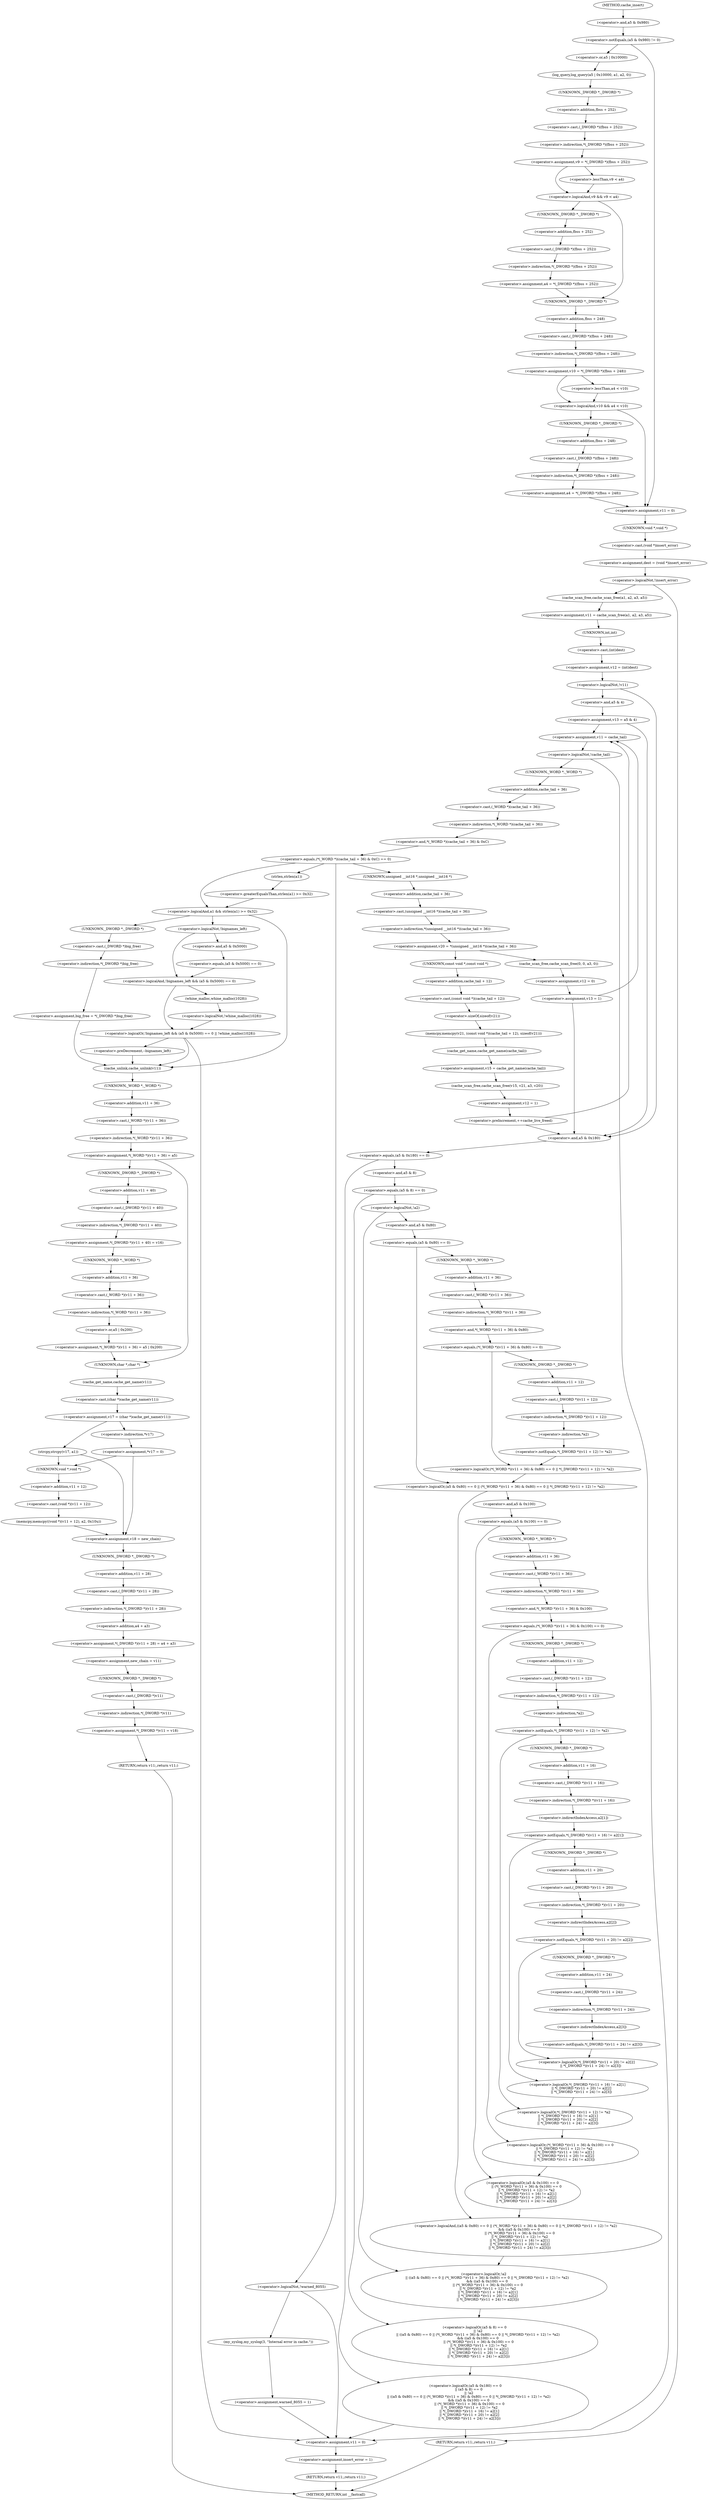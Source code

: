 digraph cache_insert {  
"1000133" [label = "(<operator>.notEquals,(a5 & 0x980) != 0)" ]
"1000134" [label = "(<operator>.and,a5 & 0x980)" ]
"1000139" [label = "(log_query,log_query(a5 | 0x10000, a1, a2, 0))" ]
"1000140" [label = "(<operator>.or,a5 | 0x10000)" ]
"1000146" [label = "(<operator>.assignment,v9 = *(_DWORD *)(fbss + 252))" ]
"1000148" [label = "(<operator>.indirection,*(_DWORD *)(fbss + 252))" ]
"1000149" [label = "(<operator>.cast,(_DWORD *)(fbss + 252))" ]
"1000150" [label = "(UNKNOWN,_DWORD *,_DWORD *)" ]
"1000151" [label = "(<operator>.addition,fbss + 252)" ]
"1000155" [label = "(<operator>.logicalAnd,v9 && v9 < a4)" ]
"1000157" [label = "(<operator>.lessThan,v9 < a4)" ]
"1000160" [label = "(<operator>.assignment,a4 = *(_DWORD *)(fbss + 252))" ]
"1000162" [label = "(<operator>.indirection,*(_DWORD *)(fbss + 252))" ]
"1000163" [label = "(<operator>.cast,(_DWORD *)(fbss + 252))" ]
"1000164" [label = "(UNKNOWN,_DWORD *,_DWORD *)" ]
"1000165" [label = "(<operator>.addition,fbss + 252)" ]
"1000168" [label = "(<operator>.assignment,v10 = *(_DWORD *)(fbss + 248))" ]
"1000170" [label = "(<operator>.indirection,*(_DWORD *)(fbss + 248))" ]
"1000171" [label = "(<operator>.cast,(_DWORD *)(fbss + 248))" ]
"1000172" [label = "(UNKNOWN,_DWORD *,_DWORD *)" ]
"1000173" [label = "(<operator>.addition,fbss + 248)" ]
"1000177" [label = "(<operator>.logicalAnd,v10 && a4 < v10)" ]
"1000179" [label = "(<operator>.lessThan,a4 < v10)" ]
"1000182" [label = "(<operator>.assignment,a4 = *(_DWORD *)(fbss + 248))" ]
"1000184" [label = "(<operator>.indirection,*(_DWORD *)(fbss + 248))" ]
"1000185" [label = "(<operator>.cast,(_DWORD *)(fbss + 248))" ]
"1000186" [label = "(UNKNOWN,_DWORD *,_DWORD *)" ]
"1000187" [label = "(<operator>.addition,fbss + 248)" ]
"1000190" [label = "(<operator>.assignment,v11 = 0)" ]
"1000193" [label = "(<operator>.assignment,dest = (void *)insert_error)" ]
"1000195" [label = "(<operator>.cast,(void *)insert_error)" ]
"1000196" [label = "(UNKNOWN,void *,void *)" ]
"1000199" [label = "(<operator>.logicalNot,!insert_error)" ]
"1000202" [label = "(<operator>.assignment,v11 = cache_scan_free(a1, a2, a3, a5))" ]
"1000204" [label = "(cache_scan_free,cache_scan_free(a1, a2, a3, a5))" ]
"1000209" [label = "(<operator>.assignment,v12 = (int)dest)" ]
"1000211" [label = "(<operator>.cast,(int)dest)" ]
"1000212" [label = "(UNKNOWN,int,int)" ]
"1000215" [label = "(<operator>.logicalNot,!v11)" ]
"1000218" [label = "(<operator>.assignment,v13 = a5 & 4)" ]
"1000220" [label = "(<operator>.and,a5 & 4)" ]
"1000226" [label = "(<operator>.assignment,v11 = cache_tail)" ]
"1000230" [label = "(<operator>.logicalNot,!cache_tail)" ]
"1000234" [label = "(<operator>.equals,(*(_WORD *)(cache_tail + 36) & 0xC) == 0)" ]
"1000235" [label = "(<operator>.and,*(_WORD *)(cache_tail + 36) & 0xC)" ]
"1000236" [label = "(<operator>.indirection,*(_WORD *)(cache_tail + 36))" ]
"1000237" [label = "(<operator>.cast,(_WORD *)(cache_tail + 36))" ]
"1000238" [label = "(UNKNOWN,_WORD *,_WORD *)" ]
"1000239" [label = "(<operator>.addition,cache_tail + 36)" ]
"1000246" [label = "(<operator>.logicalAnd,a1 && strlen(a1) >= 0x32)" ]
"1000248" [label = "(<operator>.greaterEqualsThan,strlen(a1) >= 0x32)" ]
"1000249" [label = "(strlen,strlen(a1))" ]
"1000256" [label = "(<operator>.assignment,big_free = *(_DWORD *)big_free)" ]
"1000258" [label = "(<operator>.indirection,*(_DWORD *)big_free)" ]
"1000259" [label = "(<operator>.cast,(_DWORD *)big_free)" ]
"1000260" [label = "(UNKNOWN,_DWORD *,_DWORD *)" ]
"1000265" [label = "(<operator>.logicalOr,!bignames_left && (a5 & 0x5000) == 0 || !whine_malloc(1028))" ]
"1000266" [label = "(<operator>.logicalAnd,!bignames_left && (a5 & 0x5000) == 0)" ]
"1000267" [label = "(<operator>.logicalNot,!bignames_left)" ]
"1000269" [label = "(<operator>.equals,(a5 & 0x5000) == 0)" ]
"1000270" [label = "(<operator>.and,a5 & 0x5000)" ]
"1000274" [label = "(<operator>.logicalNot,!whine_malloc(1028))" ]
"1000275" [label = "(whine_malloc,whine_malloc(1028))" ]
"1000280" [label = "(<operator>.preDecrement,--bignames_left)" ]
"1000282" [label = "(cache_unlink,cache_unlink(v11))" ]
"1000284" [label = "(<operator>.assignment,*(_WORD *)(v11 + 36) = a5)" ]
"1000285" [label = "(<operator>.indirection,*(_WORD *)(v11 + 36))" ]
"1000286" [label = "(<operator>.cast,(_WORD *)(v11 + 36))" ]
"1000287" [label = "(UNKNOWN,_WORD *,_WORD *)" ]
"1000288" [label = "(<operator>.addition,v11 + 36)" ]
"1000295" [label = "(<operator>.assignment,*(_DWORD *)(v11 + 40) = v16)" ]
"1000296" [label = "(<operator>.indirection,*(_DWORD *)(v11 + 40))" ]
"1000297" [label = "(<operator>.cast,(_DWORD *)(v11 + 40))" ]
"1000298" [label = "(UNKNOWN,_DWORD *,_DWORD *)" ]
"1000299" [label = "(<operator>.addition,v11 + 40)" ]
"1000303" [label = "(<operator>.assignment,*(_WORD *)(v11 + 36) = a5 | 0x200)" ]
"1000304" [label = "(<operator>.indirection,*(_WORD *)(v11 + 36))" ]
"1000305" [label = "(<operator>.cast,(_WORD *)(v11 + 36))" ]
"1000306" [label = "(UNKNOWN,_WORD *,_WORD *)" ]
"1000307" [label = "(<operator>.addition,v11 + 36)" ]
"1000310" [label = "(<operator>.or,a5 | 0x200)" ]
"1000313" [label = "(<operator>.assignment,v17 = (char *)cache_get_name(v11))" ]
"1000315" [label = "(<operator>.cast,(char *)cache_get_name(v11))" ]
"1000316" [label = "(UNKNOWN,char *,char *)" ]
"1000317" [label = "(cache_get_name,cache_get_name(v11))" ]
"1000321" [label = "(strcpy,strcpy(v17, a1))" ]
"1000325" [label = "(<operator>.assignment,*v17 = 0)" ]
"1000326" [label = "(<operator>.indirection,*v17)" ]
"1000331" [label = "(memcpy,memcpy((void *)(v11 + 12), a2, 0x10u))" ]
"1000332" [label = "(<operator>.cast,(void *)(v11 + 12))" ]
"1000333" [label = "(UNKNOWN,void *,void *)" ]
"1000334" [label = "(<operator>.addition,v11 + 12)" ]
"1000339" [label = "(<operator>.assignment,v18 = new_chain)" ]
"1000342" [label = "(<operator>.assignment,*(_DWORD *)(v11 + 28) = a4 + a3)" ]
"1000343" [label = "(<operator>.indirection,*(_DWORD *)(v11 + 28))" ]
"1000344" [label = "(<operator>.cast,(_DWORD *)(v11 + 28))" ]
"1000345" [label = "(UNKNOWN,_DWORD *,_DWORD *)" ]
"1000346" [label = "(<operator>.addition,v11 + 28)" ]
"1000349" [label = "(<operator>.addition,a4 + a3)" ]
"1000352" [label = "(<operator>.assignment,new_chain = v11)" ]
"1000355" [label = "(<operator>.assignment,*(_DWORD *)v11 = v18)" ]
"1000356" [label = "(<operator>.indirection,*(_DWORD *)v11)" ]
"1000357" [label = "(<operator>.cast,(_DWORD *)v11)" ]
"1000358" [label = "(UNKNOWN,_DWORD *,_DWORD *)" ]
"1000361" [label = "(RETURN,return v11;,return v11;)" ]
"1000367" [label = "(<operator>.logicalNot,!warned_8055)" ]
"1000370" [label = "(my_syslog,my_syslog(3, \"Internal error in cache.\"))" ]
"1000373" [label = "(<operator>.assignment,warned_8055 = 1)" ]
"1000377" [label = "(<operator>.assignment,v20 = *(unsigned __int16 *)(cache_tail + 36))" ]
"1000379" [label = "(<operator>.indirection,*(unsigned __int16 *)(cache_tail + 36))" ]
"1000380" [label = "(<operator>.cast,(unsigned __int16 *)(cache_tail + 36))" ]
"1000381" [label = "(UNKNOWN,unsigned __int16 *,unsigned __int16 *)" ]
"1000382" [label = "(<operator>.addition,cache_tail + 36)" ]
"1000388" [label = "(memcpy,memcpy(v21, (const void *)(cache_tail + 12), sizeof(v21)))" ]
"1000390" [label = "(<operator>.cast,(const void *)(cache_tail + 12))" ]
"1000391" [label = "(UNKNOWN,const void *,const void *)" ]
"1000392" [label = "(<operator>.addition,cache_tail + 12)" ]
"1000395" [label = "(<operator>.sizeOf,sizeof(v21))" ]
"1000397" [label = "(<operator>.assignment,v15 = cache_get_name(cache_tail))" ]
"1000399" [label = "(cache_get_name,cache_get_name(cache_tail))" ]
"1000401" [label = "(cache_scan_free,cache_scan_free(v15, v21, a3, v20))" ]
"1000406" [label = "(<operator>.assignment,v12 = 1)" ]
"1000409" [label = "(<operator>.preIncrement,++cache_live_freed)" ]
"1000413" [label = "(cache_scan_free,cache_scan_free(0, 0, a3, 0))" ]
"1000418" [label = "(<operator>.assignment,v12 = 0)" ]
"1000421" [label = "(<operator>.assignment,v13 = 1)" ]
"1000425" [label = "(<operator>.logicalOr,(a5 & 0x180) == 0\n      || (a5 & 8) == 0\n      || !a2\n      || ((a5 & 0x80) == 0 || (*(_WORD *)(v11 + 36) & 0x80) == 0 || *(_DWORD *)(v11 + 12) != *a2)\n      && ((a5 & 0x100) == 0\n       || (*(_WORD *)(v11 + 36) & 0x100) == 0\n       || *(_DWORD *)(v11 + 12) != *a2\n       || *(_DWORD *)(v11 + 16) != a2[1]\n       || *(_DWORD *)(v11 + 20) != a2[2]\n       || *(_DWORD *)(v11 + 24) != a2[3]))" ]
"1000426" [label = "(<operator>.equals,(a5 & 0x180) == 0)" ]
"1000427" [label = "(<operator>.and,a5 & 0x180)" ]
"1000431" [label = "(<operator>.logicalOr,(a5 & 8) == 0\n      || !a2\n      || ((a5 & 0x80) == 0 || (*(_WORD *)(v11 + 36) & 0x80) == 0 || *(_DWORD *)(v11 + 12) != *a2)\n      && ((a5 & 0x100) == 0\n       || (*(_WORD *)(v11 + 36) & 0x100) == 0\n       || *(_DWORD *)(v11 + 12) != *a2\n       || *(_DWORD *)(v11 + 16) != a2[1]\n       || *(_DWORD *)(v11 + 20) != a2[2]\n       || *(_DWORD *)(v11 + 24) != a2[3]))" ]
"1000432" [label = "(<operator>.equals,(a5 & 8) == 0)" ]
"1000433" [label = "(<operator>.and,a5 & 8)" ]
"1000437" [label = "(<operator>.logicalOr,!a2\n      || ((a5 & 0x80) == 0 || (*(_WORD *)(v11 + 36) & 0x80) == 0 || *(_DWORD *)(v11 + 12) != *a2)\n      && ((a5 & 0x100) == 0\n       || (*(_WORD *)(v11 + 36) & 0x100) == 0\n       || *(_DWORD *)(v11 + 12) != *a2\n       || *(_DWORD *)(v11 + 16) != a2[1]\n       || *(_DWORD *)(v11 + 20) != a2[2]\n       || *(_DWORD *)(v11 + 24) != a2[3]))" ]
"1000438" [label = "(<operator>.logicalNot,!a2)" ]
"1000440" [label = "(<operator>.logicalAnd,((a5 & 0x80) == 0 || (*(_WORD *)(v11 + 36) & 0x80) == 0 || *(_DWORD *)(v11 + 12) != *a2)\n      && ((a5 & 0x100) == 0\n       || (*(_WORD *)(v11 + 36) & 0x100) == 0\n       || *(_DWORD *)(v11 + 12) != *a2\n       || *(_DWORD *)(v11 + 16) != a2[1]\n       || *(_DWORD *)(v11 + 20) != a2[2]\n       || *(_DWORD *)(v11 + 24) != a2[3]))" ]
"1000441" [label = "(<operator>.logicalOr,(a5 & 0x80) == 0 || (*(_WORD *)(v11 + 36) & 0x80) == 0 || *(_DWORD *)(v11 + 12) != *a2)" ]
"1000442" [label = "(<operator>.equals,(a5 & 0x80) == 0)" ]
"1000443" [label = "(<operator>.and,a5 & 0x80)" ]
"1000447" [label = "(<operator>.logicalOr,(*(_WORD *)(v11 + 36) & 0x80) == 0 || *(_DWORD *)(v11 + 12) != *a2)" ]
"1000448" [label = "(<operator>.equals,(*(_WORD *)(v11 + 36) & 0x80) == 0)" ]
"1000449" [label = "(<operator>.and,*(_WORD *)(v11 + 36) & 0x80)" ]
"1000450" [label = "(<operator>.indirection,*(_WORD *)(v11 + 36))" ]
"1000451" [label = "(<operator>.cast,(_WORD *)(v11 + 36))" ]
"1000452" [label = "(UNKNOWN,_WORD *,_WORD *)" ]
"1000453" [label = "(<operator>.addition,v11 + 36)" ]
"1000458" [label = "(<operator>.notEquals,*(_DWORD *)(v11 + 12) != *a2)" ]
"1000459" [label = "(<operator>.indirection,*(_DWORD *)(v11 + 12))" ]
"1000460" [label = "(<operator>.cast,(_DWORD *)(v11 + 12))" ]
"1000461" [label = "(UNKNOWN,_DWORD *,_DWORD *)" ]
"1000462" [label = "(<operator>.addition,v11 + 12)" ]
"1000465" [label = "(<operator>.indirection,*a2)" ]
"1000467" [label = "(<operator>.logicalOr,(a5 & 0x100) == 0\n       || (*(_WORD *)(v11 + 36) & 0x100) == 0\n       || *(_DWORD *)(v11 + 12) != *a2\n       || *(_DWORD *)(v11 + 16) != a2[1]\n       || *(_DWORD *)(v11 + 20) != a2[2]\n       || *(_DWORD *)(v11 + 24) != a2[3])" ]
"1000468" [label = "(<operator>.equals,(a5 & 0x100) == 0)" ]
"1000469" [label = "(<operator>.and,a5 & 0x100)" ]
"1000473" [label = "(<operator>.logicalOr,(*(_WORD *)(v11 + 36) & 0x100) == 0\n       || *(_DWORD *)(v11 + 12) != *a2\n       || *(_DWORD *)(v11 + 16) != a2[1]\n       || *(_DWORD *)(v11 + 20) != a2[2]\n       || *(_DWORD *)(v11 + 24) != a2[3])" ]
"1000474" [label = "(<operator>.equals,(*(_WORD *)(v11 + 36) & 0x100) == 0)" ]
"1000475" [label = "(<operator>.and,*(_WORD *)(v11 + 36) & 0x100)" ]
"1000476" [label = "(<operator>.indirection,*(_WORD *)(v11 + 36))" ]
"1000477" [label = "(<operator>.cast,(_WORD *)(v11 + 36))" ]
"1000478" [label = "(UNKNOWN,_WORD *,_WORD *)" ]
"1000479" [label = "(<operator>.addition,v11 + 36)" ]
"1000484" [label = "(<operator>.logicalOr,*(_DWORD *)(v11 + 12) != *a2\n       || *(_DWORD *)(v11 + 16) != a2[1]\n       || *(_DWORD *)(v11 + 20) != a2[2]\n       || *(_DWORD *)(v11 + 24) != a2[3])" ]
"1000485" [label = "(<operator>.notEquals,*(_DWORD *)(v11 + 12) != *a2)" ]
"1000486" [label = "(<operator>.indirection,*(_DWORD *)(v11 + 12))" ]
"1000487" [label = "(<operator>.cast,(_DWORD *)(v11 + 12))" ]
"1000488" [label = "(UNKNOWN,_DWORD *,_DWORD *)" ]
"1000489" [label = "(<operator>.addition,v11 + 12)" ]
"1000492" [label = "(<operator>.indirection,*a2)" ]
"1000494" [label = "(<operator>.logicalOr,*(_DWORD *)(v11 + 16) != a2[1]\n       || *(_DWORD *)(v11 + 20) != a2[2]\n       || *(_DWORD *)(v11 + 24) != a2[3])" ]
"1000495" [label = "(<operator>.notEquals,*(_DWORD *)(v11 + 16) != a2[1])" ]
"1000496" [label = "(<operator>.indirection,*(_DWORD *)(v11 + 16))" ]
"1000497" [label = "(<operator>.cast,(_DWORD *)(v11 + 16))" ]
"1000498" [label = "(UNKNOWN,_DWORD *,_DWORD *)" ]
"1000499" [label = "(<operator>.addition,v11 + 16)" ]
"1000502" [label = "(<operator>.indirectIndexAccess,a2[1])" ]
"1000505" [label = "(<operator>.logicalOr,*(_DWORD *)(v11 + 20) != a2[2]\n       || *(_DWORD *)(v11 + 24) != a2[3])" ]
"1000506" [label = "(<operator>.notEquals,*(_DWORD *)(v11 + 20) != a2[2])" ]
"1000507" [label = "(<operator>.indirection,*(_DWORD *)(v11 + 20))" ]
"1000508" [label = "(<operator>.cast,(_DWORD *)(v11 + 20))" ]
"1000509" [label = "(UNKNOWN,_DWORD *,_DWORD *)" ]
"1000510" [label = "(<operator>.addition,v11 + 20)" ]
"1000513" [label = "(<operator>.indirectIndexAccess,a2[2])" ]
"1000516" [label = "(<operator>.notEquals,*(_DWORD *)(v11 + 24) != a2[3])" ]
"1000517" [label = "(<operator>.indirection,*(_DWORD *)(v11 + 24))" ]
"1000518" [label = "(<operator>.cast,(_DWORD *)(v11 + 24))" ]
"1000519" [label = "(UNKNOWN,_DWORD *,_DWORD *)" ]
"1000520" [label = "(<operator>.addition,v11 + 24)" ]
"1000523" [label = "(<operator>.indirectIndexAccess,a2[3])" ]
"1000528" [label = "(<operator>.assignment,v11 = 0)" ]
"1000531" [label = "(<operator>.assignment,insert_error = 1)" ]
"1000534" [label = "(RETURN,return v11;,return v11;)" ]
"1000536" [label = "(RETURN,return v11;,return v11;)" ]
"1000113" [label = "(METHOD,cache_insert)" ]
"1000538" [label = "(METHOD_RETURN,int __fastcall)" ]
  "1000133" -> "1000140" 
  "1000133" -> "1000190" 
  "1000134" -> "1000133" 
  "1000139" -> "1000150" 
  "1000140" -> "1000139" 
  "1000146" -> "1000155" 
  "1000146" -> "1000157" 
  "1000148" -> "1000146" 
  "1000149" -> "1000148" 
  "1000150" -> "1000151" 
  "1000151" -> "1000149" 
  "1000155" -> "1000164" 
  "1000155" -> "1000172" 
  "1000157" -> "1000155" 
  "1000160" -> "1000172" 
  "1000162" -> "1000160" 
  "1000163" -> "1000162" 
  "1000164" -> "1000165" 
  "1000165" -> "1000163" 
  "1000168" -> "1000177" 
  "1000168" -> "1000179" 
  "1000170" -> "1000168" 
  "1000171" -> "1000170" 
  "1000172" -> "1000173" 
  "1000173" -> "1000171" 
  "1000177" -> "1000186" 
  "1000177" -> "1000190" 
  "1000179" -> "1000177" 
  "1000182" -> "1000190" 
  "1000184" -> "1000182" 
  "1000185" -> "1000184" 
  "1000186" -> "1000187" 
  "1000187" -> "1000185" 
  "1000190" -> "1000196" 
  "1000193" -> "1000199" 
  "1000195" -> "1000193" 
  "1000196" -> "1000195" 
  "1000199" -> "1000204" 
  "1000199" -> "1000536" 
  "1000202" -> "1000212" 
  "1000204" -> "1000202" 
  "1000209" -> "1000215" 
  "1000211" -> "1000209" 
  "1000212" -> "1000211" 
  "1000215" -> "1000220" 
  "1000215" -> "1000427" 
  "1000218" -> "1000226" 
  "1000218" -> "1000427" 
  "1000220" -> "1000218" 
  "1000226" -> "1000230" 
  "1000230" -> "1000238" 
  "1000230" -> "1000528" 
  "1000234" -> "1000246" 
  "1000234" -> "1000249" 
  "1000234" -> "1000367" 
  "1000234" -> "1000381" 
  "1000235" -> "1000234" 
  "1000236" -> "1000235" 
  "1000237" -> "1000236" 
  "1000238" -> "1000239" 
  "1000239" -> "1000237" 
  "1000246" -> "1000260" 
  "1000246" -> "1000267" 
  "1000246" -> "1000282" 
  "1000248" -> "1000246" 
  "1000249" -> "1000248" 
  "1000256" -> "1000282" 
  "1000258" -> "1000256" 
  "1000259" -> "1000258" 
  "1000260" -> "1000259" 
  "1000265" -> "1000528" 
  "1000265" -> "1000280" 
  "1000265" -> "1000282" 
  "1000266" -> "1000265" 
  "1000266" -> "1000275" 
  "1000267" -> "1000266" 
  "1000267" -> "1000270" 
  "1000269" -> "1000266" 
  "1000270" -> "1000269" 
  "1000274" -> "1000265" 
  "1000275" -> "1000274" 
  "1000280" -> "1000282" 
  "1000282" -> "1000287" 
  "1000284" -> "1000298" 
  "1000284" -> "1000316" 
  "1000285" -> "1000284" 
  "1000286" -> "1000285" 
  "1000287" -> "1000288" 
  "1000288" -> "1000286" 
  "1000295" -> "1000306" 
  "1000296" -> "1000295" 
  "1000297" -> "1000296" 
  "1000298" -> "1000299" 
  "1000299" -> "1000297" 
  "1000303" -> "1000316" 
  "1000304" -> "1000310" 
  "1000305" -> "1000304" 
  "1000306" -> "1000307" 
  "1000307" -> "1000305" 
  "1000310" -> "1000303" 
  "1000313" -> "1000321" 
  "1000313" -> "1000326" 
  "1000315" -> "1000313" 
  "1000316" -> "1000317" 
  "1000317" -> "1000315" 
  "1000321" -> "1000333" 
  "1000321" -> "1000339" 
  "1000325" -> "1000333" 
  "1000325" -> "1000339" 
  "1000326" -> "1000325" 
  "1000331" -> "1000339" 
  "1000332" -> "1000331" 
  "1000333" -> "1000334" 
  "1000334" -> "1000332" 
  "1000339" -> "1000345" 
  "1000342" -> "1000352" 
  "1000343" -> "1000349" 
  "1000344" -> "1000343" 
  "1000345" -> "1000346" 
  "1000346" -> "1000344" 
  "1000349" -> "1000342" 
  "1000352" -> "1000358" 
  "1000355" -> "1000361" 
  "1000356" -> "1000355" 
  "1000357" -> "1000356" 
  "1000358" -> "1000357" 
  "1000361" -> "1000538" 
  "1000367" -> "1000370" 
  "1000367" -> "1000528" 
  "1000370" -> "1000373" 
  "1000373" -> "1000528" 
  "1000377" -> "1000391" 
  "1000377" -> "1000413" 
  "1000379" -> "1000377" 
  "1000380" -> "1000379" 
  "1000381" -> "1000382" 
  "1000382" -> "1000380" 
  "1000388" -> "1000399" 
  "1000390" -> "1000395" 
  "1000391" -> "1000392" 
  "1000392" -> "1000390" 
  "1000395" -> "1000388" 
  "1000397" -> "1000401" 
  "1000399" -> "1000397" 
  "1000401" -> "1000406" 
  "1000406" -> "1000409" 
  "1000409" -> "1000226" 
  "1000409" -> "1000427" 
  "1000413" -> "1000418" 
  "1000418" -> "1000421" 
  "1000421" -> "1000226" 
  "1000421" -> "1000427" 
  "1000425" -> "1000528" 
  "1000425" -> "1000536" 
  "1000426" -> "1000425" 
  "1000426" -> "1000433" 
  "1000427" -> "1000426" 
  "1000431" -> "1000425" 
  "1000432" -> "1000431" 
  "1000432" -> "1000438" 
  "1000433" -> "1000432" 
  "1000437" -> "1000431" 
  "1000438" -> "1000437" 
  "1000438" -> "1000443" 
  "1000440" -> "1000437" 
  "1000441" -> "1000440" 
  "1000441" -> "1000469" 
  "1000442" -> "1000452" 
  "1000442" -> "1000441" 
  "1000443" -> "1000442" 
  "1000447" -> "1000441" 
  "1000448" -> "1000461" 
  "1000448" -> "1000447" 
  "1000449" -> "1000448" 
  "1000450" -> "1000449" 
  "1000451" -> "1000450" 
  "1000452" -> "1000453" 
  "1000453" -> "1000451" 
  "1000458" -> "1000447" 
  "1000459" -> "1000465" 
  "1000460" -> "1000459" 
  "1000461" -> "1000462" 
  "1000462" -> "1000460" 
  "1000465" -> "1000458" 
  "1000467" -> "1000440" 
  "1000468" -> "1000478" 
  "1000468" -> "1000467" 
  "1000469" -> "1000468" 
  "1000473" -> "1000467" 
  "1000474" -> "1000488" 
  "1000474" -> "1000473" 
  "1000475" -> "1000474" 
  "1000476" -> "1000475" 
  "1000477" -> "1000476" 
  "1000478" -> "1000479" 
  "1000479" -> "1000477" 
  "1000484" -> "1000473" 
  "1000485" -> "1000498" 
  "1000485" -> "1000484" 
  "1000486" -> "1000492" 
  "1000487" -> "1000486" 
  "1000488" -> "1000489" 
  "1000489" -> "1000487" 
  "1000492" -> "1000485" 
  "1000494" -> "1000484" 
  "1000495" -> "1000509" 
  "1000495" -> "1000494" 
  "1000496" -> "1000502" 
  "1000497" -> "1000496" 
  "1000498" -> "1000499" 
  "1000499" -> "1000497" 
  "1000502" -> "1000495" 
  "1000505" -> "1000494" 
  "1000506" -> "1000519" 
  "1000506" -> "1000505" 
  "1000507" -> "1000513" 
  "1000508" -> "1000507" 
  "1000509" -> "1000510" 
  "1000510" -> "1000508" 
  "1000513" -> "1000506" 
  "1000516" -> "1000505" 
  "1000517" -> "1000523" 
  "1000518" -> "1000517" 
  "1000519" -> "1000520" 
  "1000520" -> "1000518" 
  "1000523" -> "1000516" 
  "1000528" -> "1000531" 
  "1000531" -> "1000534" 
  "1000534" -> "1000538" 
  "1000536" -> "1000538" 
  "1000113" -> "1000134" 
}
